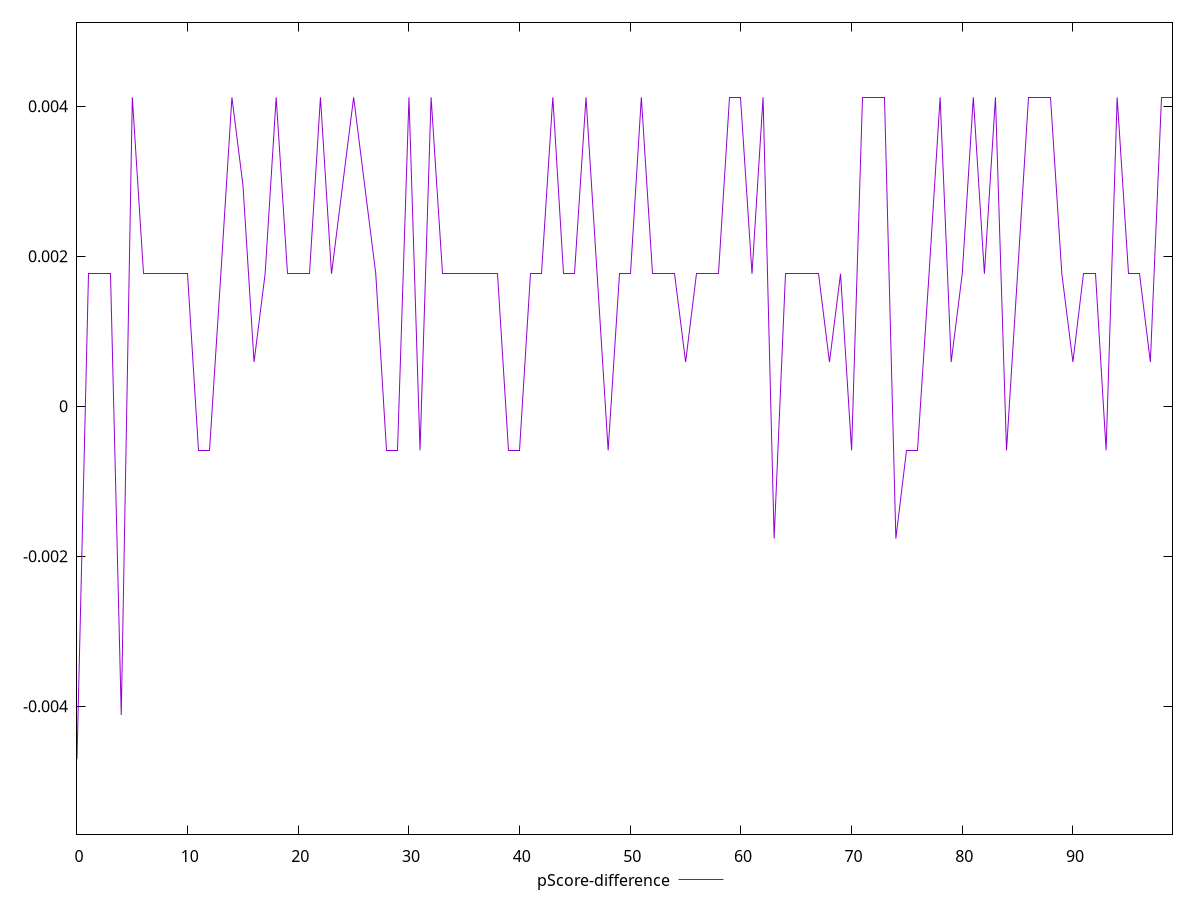 reset

$pScoreDifference <<EOF
0 -0.004705882352941199
1 0.0017647058823529321
2 0.0017647058823529321
3 0.0017647058823529321
4 -0.0041176470588235314
5 0.0041176470588235314
6 0.0017647058823529321
7 0.0017647058823529321
8 0.0017647058823529321
9 0.0017647058823529321
10 0.0017647058823529321
11 -0.0005882352941176672
12 -0.0005882352941176672
13 0.0017647058823529321
14 0.0041176470588235314
15 0.0029411764705882526
16 0.0005882352941176533
17 0.0017647058823529321
18 0.0041176470588235314
19 0.0017647058823529321
20 0.0017647058823529321
21 0.0017647058823529321
22 0.0041176470588235314
23 0.0017647058823529321
24 0.0029411764705882526
25 0.0041176470588235314
26 0.0029411764705882526
27 0.0017647058823529321
28 -0.0005882352941176672
29 -0.0005882352941176672
30 0.0041176470588235314
31 -0.0005882352941176672
32 0.0041176470588235314
33 0.0017647058823529321
34 0.0017647058823529321
35 0.0017647058823529321
36 0.0017647058823529321
37 0.0017647058823529321
38 0.0017647058823529321
39 -0.0005882352941176672
40 -0.0005882352941176672
41 0.0017647058823529321
42 0.0017647058823529321
43 0.0041176470588235314
44 0.0017647058823529321
45 0.0017647058823529321
46 0.0041176470588235314
47 0.0017647058823529321
48 -0.0005882352941176672
49 0.0017647058823529321
50 0.0017647058823529321
51 0.0041176470588235314
52 0.0017647058823529321
53 0.0017647058823529321
54 0.0017647058823529321
55 0.0005882352941176533
56 0.0017647058823529321
57 0.0017647058823529321
58 0.0017647058823529321
59 0.0041176470588235314
60 0.0041176470588235314
61 0.0017647058823529321
62 0.0041176470588235314
63 -0.001764705882352946
64 0.0017647058823529321
65 0.0017647058823529321
66 0.0017647058823529321
67 0.0017647058823529321
68 0.0005882352941176533
69 0.0017647058823529321
70 -0.0005882352941176672
71 0.0041176470588235314
72 0.0041176470588235314
73 0.0041176470588235314
74 -0.001764705882352946
75 -0.0005882352941176672
76 -0.0005882352941176672
77 0.0017647058823529321
78 0.0041176470588235314
79 0.0005882352941176533
80 0.0017647058823529321
81 0.0041176470588235314
82 0.0017647058823529321
83 0.0041176470588235314
84 -0.0005882352941176672
85 0.0017647058823529321
86 0.0041176470588235314
87 0.0041176470588235314
88 0.0041176470588235314
89 0.0017647058823529321
90 0.0005882352941176533
91 0.001764705882352946
92 0.0017647058823529321
93 -0.0005882352941176672
94 0.0041176470588235314
95 0.0017647058823529321
96 0.0017647058823529321
97 0.0005882352941176533
98 0.0041176470588235314
99 0.0041176470588235314
EOF

set key outside below
set xrange [0:99]
set yrange [-0.005705882352941199:0.0051176470588235315]
set trange [-0.005705882352941199:0.0051176470588235315]
set terminal svg size 640, 500 enhanced background rgb 'white'
set output "reports/report_00030_2021-02-24T20-42-31.540Z/unused-javascript/samples/astro/pScore-difference/values.svg"

plot $pScoreDifference title "pScore-difference" with line

reset
